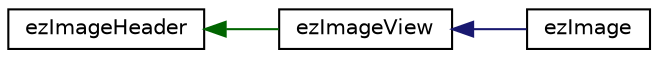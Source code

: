 digraph "Graphical Class Hierarchy"
{
 // LATEX_PDF_SIZE
  edge [fontname="Helvetica",fontsize="10",labelfontname="Helvetica",labelfontsize="10"];
  node [fontname="Helvetica",fontsize="10",shape=record];
  rankdir="LR";
  Node0 [label="ezImageHeader",height=0.2,width=0.4,color="black", fillcolor="white", style="filled",URL="$d4/dfe/classez_image_header.htm",tooltip="A class containing image meta data, such as format and dimensions."];
  Node0 -> Node1 [dir="back",color="darkgreen",fontsize="10",style="solid",fontname="Helvetica"];
  Node1 [label="ezImageView",height=0.2,width=0.4,color="black", fillcolor="white", style="filled",URL="$d2/d06/classez_image_view.htm",tooltip="A class referencing image data and holding metadata about the image."];
  Node1 -> Node2 [dir="back",color="midnightblue",fontsize="10",style="solid",fontname="Helvetica"];
  Node2 [label="ezImage",height=0.2,width=0.4,color="black", fillcolor="white", style="filled",URL="$d4/d43/classez_image.htm",tooltip="A class containing image data and associated meta data."];
}
